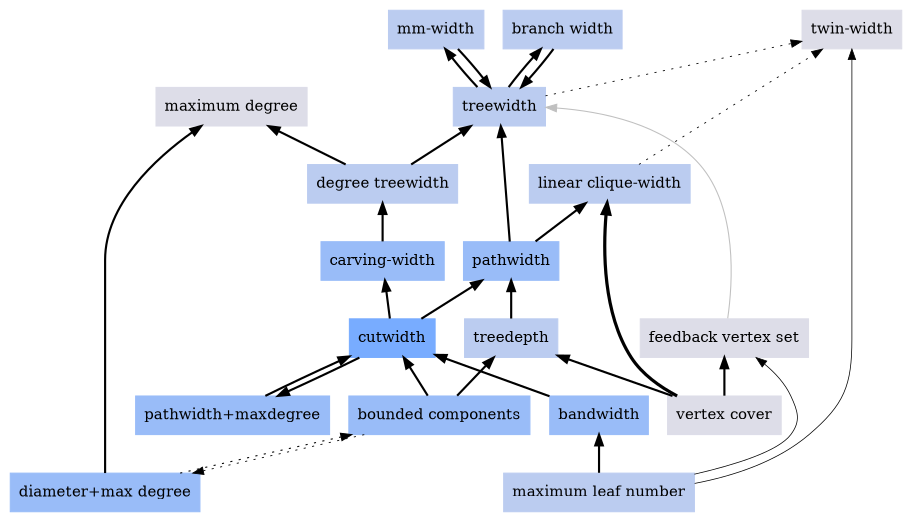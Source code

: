 digraph local_TLx1pz {
	node [color=lightblue2 style=filled]
	margin=0.04 size="6,6"
	rankdir = BT
	"n_6BWcgd" [label="pathwidth+maxdegree" URL="/parameters/html/6BWcgd" color="#99bcf8" shape=box]
	"n_UyQ5yM" [label="maximum degree" URL="/parameters/html/UyQ5yM" color="#dddde8" shape=box]
	"n_fQj3wU" [label="linear clique-width" URL="/parameters/html/fQj3wU" color="#bbccf0" shape=box]
	"n_dS6OgO" [label="carving-width" URL="/parameters/html/dS6OgO" color="#99bcf8" shape=box]
	"n_TLx1pz" [label="cutwidth" URL="/parameters/html/TLx1pz" color="#78acff" shape=box]
	"n_4lp9Yj" [label="vertex cover" URL="/parameters/html/4lp9Yj" color="#dddde8" shape=box]
	"n_ri9Seh" [label="diameter+max degree" URL="/parameters/html/ri9Seh" color="#99bcf8" shape=box]
	"n_BN92vX" [label="maximum leaf number" URL="/parameters/html/BN92vX" color="#bbccf0" shape=box]
	"n_aP5a38" [label="bandwidth" URL="/parameters/html/aP5a38" color="#99bcf8" shape=box]
	"n_KEP2qM" [label="treedepth" URL="/parameters/html/KEP2qM" color="#bbccf0" shape=box]
	"n_VHClqR" [label="pathwidth" URL="/parameters/html/VHClqR" color="#99bcf8" shape=box]
	"n_5Q7fuR" [label="treewidth" URL="/parameters/html/5Q7fuR" color="#bbccf0" shape=box]
	"n_nCWUh3" [label="degree treewidth" URL="/parameters/html/nCWUh3" color="#bbccf0" shape=box]
	"n_d7vRYU" [label="mm-width" URL="/parameters/html/d7vRYU" color="#bbccf0" shape=box]
	"n_OrH7et" [label="twin-width" URL="/parameters/html/OrH7et" color="#dddde8" shape=box]
	"n_GNOiyB" [label="feedback vertex set" URL="/parameters/html/GNOiyB" color="#dddde8" shape=box]
	"n_t7c4mp" [label="bounded components" URL="/parameters/html/t7c4mp" color="#99bcf8" shape=box]
	"n_lIcmuR" [label="branch width" URL="/parameters/html/lIcmuR" color="#bbccf0" shape=box]
	"n_4lp9Yj" -> "n_KEP2qM" [label="" decorate=true lblstyle="above, sloped" weight="100" penwidth="2.0"]
	"n_5Q7fuR" -> "n_d7vRYU" [label="" decorate=true lblstyle="above, sloped" weight="100" penwidth="2.0"]
	"n_6BWcgd" -> "n_TLx1pz" [label="" decorate=true lblstyle="above, sloped" weight="100" penwidth="2.0"]
	"n_GNOiyB" -> "n_5Q7fuR" [label="" decorate=true lblstyle="above, sloped" color="gray" weight="1"]
	"n_BN92vX" -> "n_OrH7et" [label="" decorate=true lblstyle="above, sloped" weight="20" penwidth="0.7"]
	"n_t7c4mp" -> "n_ri9Seh" [label="" decorate=true lblstyle="above, sloped" style="dotted" weight="1" penwidth="0.8"]
	"n_d7vRYU" -> "n_5Q7fuR" [label="" decorate=true lblstyle="above, sloped" weight="100" penwidth="2.0"]
	"n_VHClqR" -> "n_fQj3wU" [label="" decorate=true lblstyle="above, sloped" weight="100" penwidth="2.0"]
	"n_ri9Seh" -> "n_t7c4mp" [label="" decorate=true lblstyle="above, sloped" style="dotted" weight="1" penwidth="1.0"]
	"n_4lp9Yj" -> "n_GNOiyB" [label="" decorate=true lblstyle="above, sloped" weight="100" penwidth="2.0"]
	"n_TLx1pz" -> "n_VHClqR" [label="" decorate=true lblstyle="above, sloped" weight="100" penwidth="2.0"]
	"n_nCWUh3" -> "n_UyQ5yM" [label="" decorate=true lblstyle="above, sloped" weight="100" penwidth="2.0"]
	"n_TLx1pz" -> "n_6BWcgd" [label="" decorate=true lblstyle="above, sloped" weight="100" penwidth="2.0"]
	"n_dS6OgO" -> "n_nCWUh3" [label="" decorate=true lblstyle="above, sloped" weight="100" penwidth="2.0"]
	"n_KEP2qM" -> "n_VHClqR" [label="" decorate=true lblstyle="above, sloped" weight="100" penwidth="2.0"]
	"n_5Q7fuR" -> "n_OrH7et" [label="" decorate=true lblstyle="above, sloped" style="dotted" weight="1" penwidth="0.8"]
	"n_BN92vX" -> "n_GNOiyB" [label="" decorate=true lblstyle="above, sloped" weight="20" penwidth="0.7"]
	"n_VHClqR" -> "n_5Q7fuR" [label="" decorate=true lblstyle="above, sloped" weight="100" penwidth="2.0"]
	"n_t7c4mp" -> "n_TLx1pz" [label="" decorate=true lblstyle="above, sloped" weight="100" penwidth="2.0"]
	"n_5Q7fuR" -> "n_lIcmuR" [label="" decorate=true lblstyle="above, sloped" weight="100" penwidth="2.0"]
	"n_BN92vX" -> "n_aP5a38" [label="" decorate=true lblstyle="above, sloped" weight="100" penwidth="2.0"]
	"n_t7c4mp" -> "n_KEP2qM" [label="" decorate=true lblstyle="above, sloped" weight="100" penwidth="2.0"]
	"n_nCWUh3" -> "n_5Q7fuR" [label="" decorate=true lblstyle="above, sloped" weight="100" penwidth="2.0"]
	"n_aP5a38" -> "n_TLx1pz" [label="" decorate=true lblstyle="above, sloped" weight="100" penwidth="2.0"]
	"n_4lp9Yj" -> "n_fQj3wU" [label="" decorate=true lblstyle="above, sloped" weight="100" penwidth="3.0"]
	"n_lIcmuR" -> "n_5Q7fuR" [label="" decorate=true lblstyle="above, sloped" weight="100" penwidth="2.0"]
	"n_ri9Seh" -> "n_UyQ5yM" [label="" decorate=true lblstyle="above, sloped" weight="100" penwidth="2.0"]
	"n_fQj3wU" -> "n_OrH7et" [label="" decorate=true lblstyle="above, sloped" style="dotted" weight="1" penwidth="0.8"]
	"n_TLx1pz" -> "n_dS6OgO" [label="" decorate=true lblstyle="above, sloped" weight="100" penwidth="2.0"]
}
